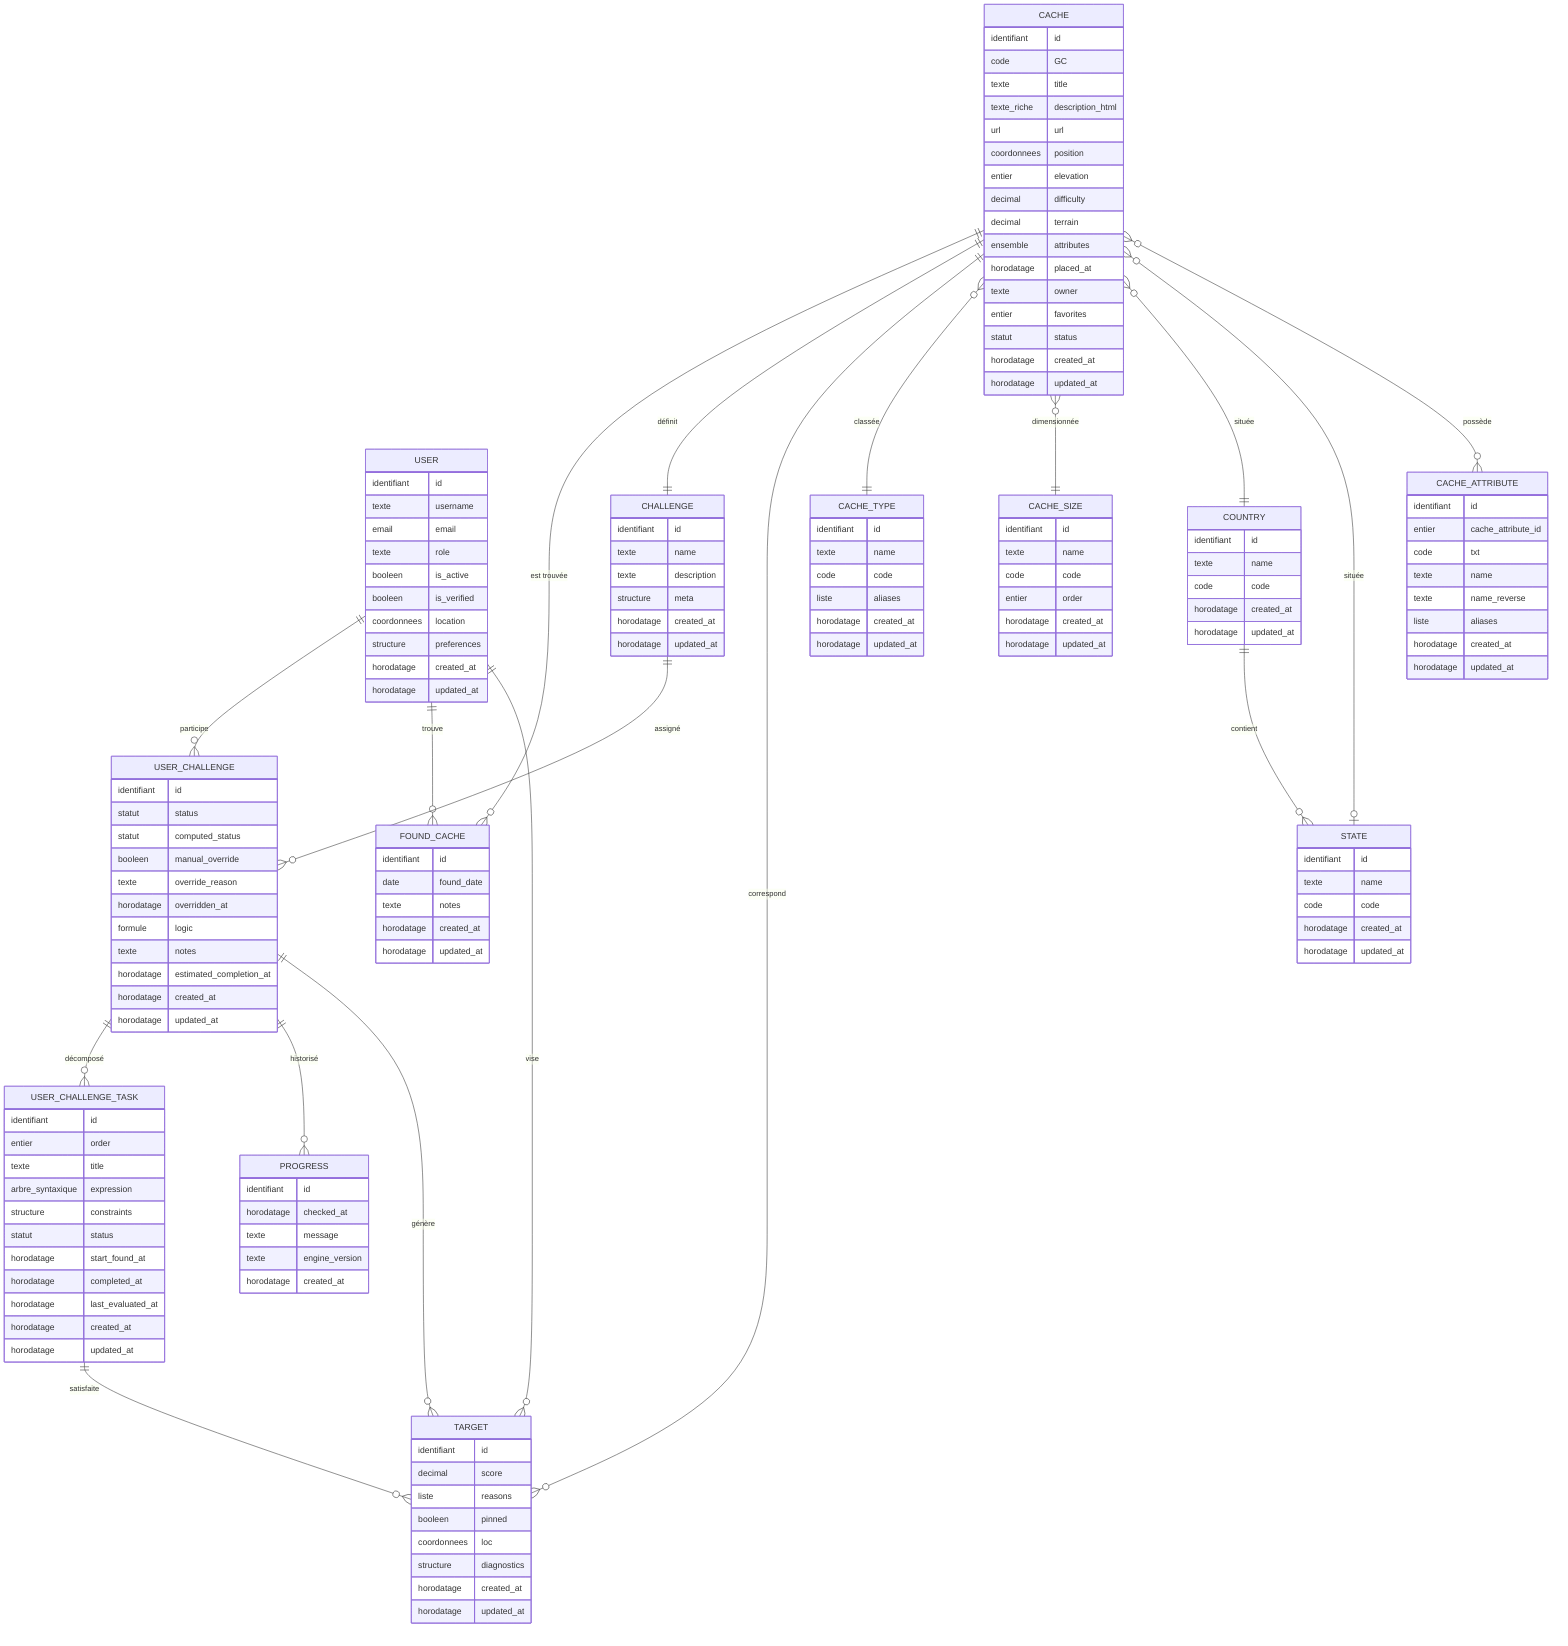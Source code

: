 erDiagram
    USER ||--o{ USER_CHALLENGE : "participe"
    USER ||--o{ FOUND_CACHE : "trouve"
    USER ||--o{ TARGET : "vise"
    
    CACHE ||--o{ FOUND_CACHE : "est trouvée"
    CACHE ||--|| CHALLENGE : "définit"
    CACHE ||--o{ TARGET : "correspond"
    CACHE }o--|| CACHE_TYPE : "classée"
    CACHE }o--|| CACHE_SIZE : "dimensionnée"
    CACHE }o--|| COUNTRY : "située"
    CACHE }o--o| STATE : "située"
    CACHE }o--o{ CACHE_ATTRIBUTE : "possède"
    
    CHALLENGE ||--o{ USER_CHALLENGE : "assigné"
    
    USER_CHALLENGE ||--o{ USER_CHALLENGE_TASK : "décomposé"
    USER_CHALLENGE ||--o{ PROGRESS : "historisé"
    USER_CHALLENGE ||--o{ TARGET : "génère"
    
    COUNTRY ||--o{ STATE : "contient"
    
    USER_CHALLENGE_TASK ||--o{ TARGET : "satisfaite"
    
    USER {
        identifiant id
        texte username
        email email
        texte role
        booleen is_active
        booleen is_verified
        coordonnees location
        structure preferences
        horodatage created_at
        horodatage updated_at
    }
    
    CACHE {
        identifiant id
        code GC
        texte title
        texte_riche description_html
        url url
        coordonnees position
        entier elevation
        decimal difficulty
        decimal terrain
        ensemble attributes
        horodatage placed_at
        texte owner
        entier favorites
        statut status
        horodatage created_at
        horodatage updated_at
    }
    
    CACHE_TYPE {
        identifiant id
        texte name
        code code
        liste aliases
        horodatage created_at
        horodatage updated_at
    }
    
    CACHE_SIZE {
        identifiant id
        texte name
        code code
        entier order
        horodatage created_at
        horodatage updated_at
    }
    
    CACHE_ATTRIBUTE {
        identifiant id
        entier cache_attribute_id
        code txt
        texte name
        texte name_reverse
        liste aliases
        horodatage created_at
        horodatage updated_at
    }
    
    COUNTRY {
        identifiant id
        texte name
        code code
        horodatage created_at
        horodatage updated_at
    }
    
    STATE {
        identifiant id
        texte name
        code code
        horodatage created_at
        horodatage updated_at
    }
    
    FOUND_CACHE {
        identifiant id
        date found_date
        texte notes
        horodatage created_at
        horodatage updated_at
    }
    
    CHALLENGE {
        identifiant id
        texte name
        texte description
        structure meta
        horodatage created_at
        horodatage updated_at
    }
    
    USER_CHALLENGE {
        identifiant id
        statut status
        statut computed_status
        booleen manual_override
        texte override_reason
        horodatage overridden_at
        formule logic
        texte notes
        horodatage estimated_completion_at
        horodatage created_at
        horodatage updated_at
    }
    
    USER_CHALLENGE_TASK {
        identifiant id
        entier order
        texte title
        arbre_syntaxique expression
        structure constraints
        statut status
        horodatage start_found_at
        horodatage completed_at
        horodatage last_evaluated_at
        horodatage created_at
        horodatage updated_at
    }
    
    PROGRESS {
        identifiant id
        horodatage checked_at
        texte message
        texte engine_version
        horodatage created_at
    }
    
    TARGET {
        identifiant id
        decimal score
        liste reasons
        booleen pinned
        coordonnees loc
        structure diagnostics
        horodatage created_at
        horodatage updated_at
    }